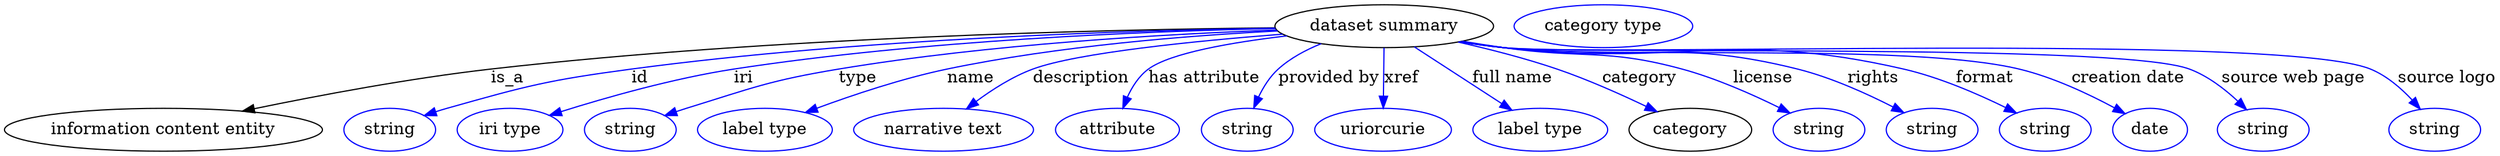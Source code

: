 digraph {
	graph [bb="0,0,2089.2,123"];
	node [label="\N"];
	"dataset summary"	[height=0.5,
		label="dataset summary",
		pos="1156.2,105",
		width=2.5456];
	"information content entity"	[height=0.5,
		pos="133.24,18",
		width=3.7011];
	"dataset summary" -> "information content entity"	[label=is_a,
		lp="422.24,61.5",
		pos="e,199.55,33.618 1064.7,103.63 923.36,102.18 643.81,95.807 408.24,69 340.61,61.304 264.53,47.031 209.56,35.698"];
	id	[color=blue,
		height=0.5,
		label=string,
		pos="323.24,18",
		width=1.0652];
	"dataset summary" -> id	[color=blue,
		label=id,
		lp="533.24,61.5",
		pos="e,352.23,29.954 1064.8,103.33 941.85,101.43 716.66,94.406 526.24,69 456.42,59.686 439.02,55.131 371.24,36 368.13,35.124 364.94,34.151 \
361.74,33.129",
		style=solid];
	iri	[color=blue,
		height=0.5,
		label="iri type",
		pos="424.24,18",
		width=1.2277];
	"dataset summary" -> iri	[color=blue,
		label=iri,
		lp="619.24,61.5",
		pos="e,457.22,30.136 1065.1,103.12 956.38,100.92 769.58,93.526 611.24,69 560.78,61.185 504.36,45.037 466.81,33.198",
		style=solid];
	type	[color=blue,
		height=0.5,
		label=string,
		pos="525.24,18",
		width=1.0652];
	"dataset summary" -> type	[color=blue,
		label=type,
		lp="715.24,61.5",
		pos="e,554.18,29.944 1065.9,101.81 973.32,98.466 825.41,90.052 699.24,69 641.71,59.402 627.94,53.27 572.24,36 569.48,35.145 566.64,34.225 \
563.8,33.271",
		style=solid];
	name	[color=blue,
		height=0.5,
		label="label type",
		pos="638.24,18",
		width=1.5707];
	"dataset summary" -> name	[color=blue,
		label=name,
		lp="810.24,61.5",
		pos="e,672.05,32.535 1066.7,100.99 992.04,97.163 883.33,88.507 790.24,69 752.86,61.168 711.8,47.331 681.79,36.195",
		style=solid];
	description	[color=blue,
		height=0.5,
		label="narrative text",
		pos="788.24,18",
		width=2.0943];
	"dataset summary" -> description	[color=blue,
		label=description,
		lp="901.74,61.5",
		pos="e,806.92,35.594 1070.8,98.409 997.62,92.793 898.41,82.964 861.24,69 844.61,62.752 828.1,51.943 815,41.97",
		style=solid];
	"has attribute"	[color=blue,
		height=0.5,
		label=attribute,
		pos="933.24,18",
		width=1.4443];
	"dataset summary" -> "has attribute"	[color=blue,
		label="has attribute",
		lp="1005.2,61.5",
		pos="e,937.43,35.971 1074.1,96.926 1028.2,91.552 976.6,82.7 958.24,69 950.44,63.181 944.91,54.25 941.08,45.537",
		style=solid];
	"provided by"	[color=blue,
		height=0.5,
		label=string,
		pos="1041.2,18",
		width=1.0652];
	"dataset summary" -> "provided by"	[color=blue,
		label="provided by",
		lp="1109.7,61.5",
		pos="e,1046.7,36.267 1103.3,90.284 1090.4,85.141 1077.5,78.22 1067.2,69 1060.2,62.627 1054.7,53.869 1050.7,45.463",
		style=solid];
	xref	[color=blue,
		height=0.5,
		label=uriorcurie,
		pos="1155.2,18",
		width=1.5887];
	"dataset summary" -> xref	[color=blue,
		label=xref,
		lp="1170.7,61.5",
		pos="e,1155.4,36.175 1156,86.799 1155.9,75.163 1155.7,59.548 1155.6,46.237",
		style=solid];
	"full name"	[color=blue,
		height=0.5,
		label="label type",
		pos="1287.2,18",
		width=1.5707];
	"dataset summary" -> "full name"	[color=blue,
		label="full name",
		lp="1263.7,61.5",
		pos="e,1263.4,34.479 1181.5,87.611 1202.4,74.068 1232.1,54.749 1254.8,40.06",
		style=solid];
	category	[height=0.5,
		pos="1413.2,18",
		width=1.4263];
	"dataset summary" -> category	[color=blue,
		label=category,
		lp="1370.7,61.5",
		pos="e,1385.3,33.208 1218.3,91.637 1244.3,85.8 1274.5,78.103 1301.2,69 1326.9,60.266 1354.7,47.87 1376.2,37.606",
		style=solid];
	license	[color=blue,
		height=0.5,
		label=string,
		pos="1521.2,18",
		width=1.0652];
	"dataset summary" -> license	[color=blue,
		label=license,
		lp="1474.2,61.5",
		pos="e,1496.9,32.083 1221.8,92.384 1233.3,90.487 1245.1,88.616 1256.2,87 1322.7,77.371 1341.4,86.572 1406.2,69 1434.7,61.273 1465.3,47.7 \
1487.8,36.643",
		style=solid];
	rights	[color=blue,
		height=0.5,
		label=string,
		pos="1616.2,18",
		width=1.0652];
	"dataset summary" -> rights	[color=blue,
		label=rights,
		lp="1566.7,61.5",
		pos="e,1592.4,32.446 1220.7,92.117 1232.5,90.205 1244.7,88.398 1256.2,87 1365.5,73.761 1396.4,95.662 1503.2,69 1531.5,61.952 1561.5,48.338 \
1583.5,37.094",
		style=solid];
	format	[color=blue,
		height=0.5,
		label=string,
		pos="1711.2,18",
		width=1.0652];
	"dataset summary" -> format	[color=blue,
		label=format,
		lp="1660.7,61.5",
		pos="e,1687,32.118 1220.1,92.02 1232.1,90.094 1244.5,88.306 1256.2,87 1404.9,70.441 1446.5,102.46 1592.2,69 1622.4,62.082 1654.6,48.095 \
1677.9,36.669",
		style=solid];
	"creation date"	[color=blue,
		height=0.5,
		label=date,
		pos="1799.2,18",
		width=0.86659];
	"dataset summary" -> "creation date"	[color=blue,
		label="creation date",
		lp="1780.7,61.5",
		pos="e,1778.2,31.536 1219.8,91.948 1231.9,90.016 1244.4,88.245 1256.2,87 1352,76.91 1595.6,91.339 1689.2,69 1717.7,62.218 1747.8,48.001 \
1769.3,36.454",
		style=solid];
	"source web page"	[color=blue,
		height=0.5,
		label=string,
		pos="1894.2,18",
		width=1.0652];
	"dataset summary" -> "source web page"	[color=blue,
		label="source web page",
		lp="1919.7,61.5",
		pos="e,1880.2,34.875 1219.5,91.892 1231.7,89.952 1244.3,88.193 1256.2,87 1320,80.619 1772.2,91.254 1832.2,69 1847.5,63.354 1861.8,52.36 \
1872.8,42.115",
		style=solid];
	"source logo"	[color=blue,
		height=0.5,
		label=string,
		pos="2038.2,18",
		width=1.0652];
	"dataset summary" -> "source logo"	[color=blue,
		label="source logo",
		lp="2048.2,61.5",
		pos="e,2026.1,35.361 1219.3,91.872 1231.5,89.921 1244.2,88.163 1256.2,87 1336.8,79.2 1909.3,99.451 1984.2,69 1997.7,63.537 2009.8,53.073 \
2019.2,43.124",
		style=solid];
	"named thing_category"	[color=blue,
		height=0.5,
		label="category type",
		pos="1340.2,105",
		width=2.0762];
}
